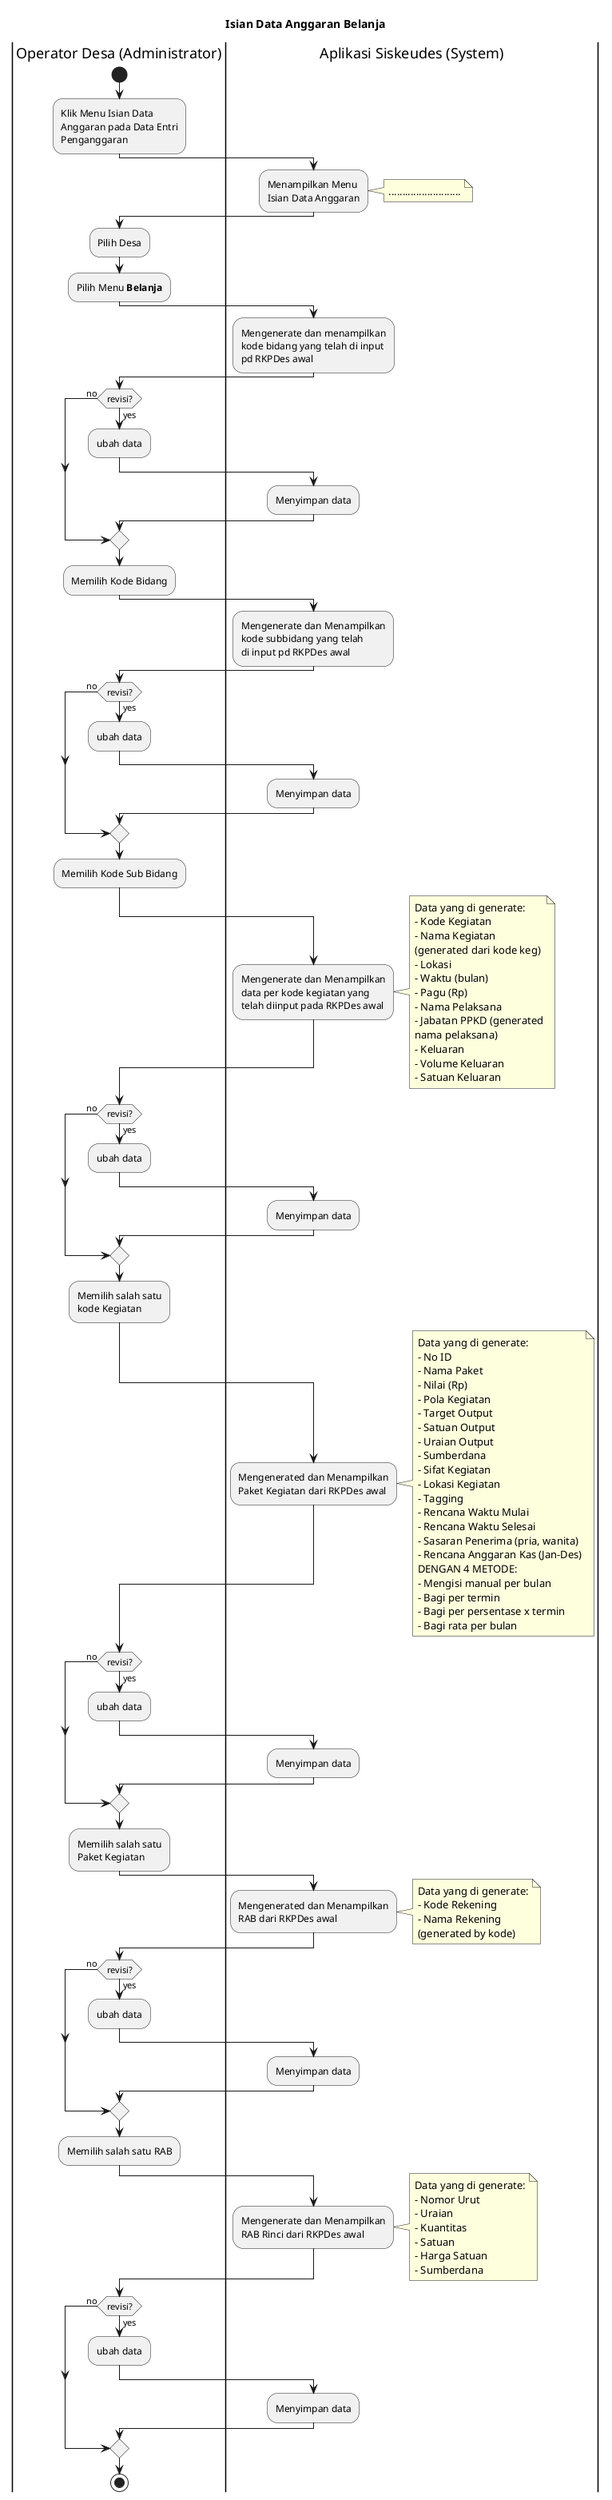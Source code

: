 @startuml
title "Isian Data Anggaran Belanja"
|Operator Desa (Administrator)|
start
:Klik Menu Isian Data
Anggaran pada Data Entri
Penganggaran;
|Aplikasi Siskeudes (System)|
:Menampilkan Menu
Isian Data Anggaran;
note right
    ..........................
end note
|Operator Desa (Administrator)|
:Pilih Desa;
:Pilih Menu **Belanja**;
|Aplikasi Siskeudes (System)|
:Mengenerate dan menampilkan
kode bidang yang telah di input
pd RKPDes awal;
|Operator Desa (Administrator)|
if (revisi?) then (yes)
    :ubah data;
    |Aplikasi Siskeudes (System)|
    :Menyimpan data;
else (no)
endif
|Operator Desa (Administrator)|
:Memilih Kode Bidang;
|Aplikasi Siskeudes (System)|
:Mengenerate dan Menampilkan
kode subbidang yang telah
di input pd RKPDes awal;
|Operator Desa (Administrator)|
if (revisi?) then (yes)
    :ubah data;
    |Aplikasi Siskeudes (System)|
    :Menyimpan data;
else (no)
endif
|Operator Desa (Administrator)|
:Memilih Kode Sub Bidang;
|Aplikasi Siskeudes (System)|
:Mengenerate dan Menampilkan
data per kode kegiatan yang
telah diinput pada RKPDes awal;
note right
    Data yang di generate:
    - Kode Kegiatan
    - Nama Kegiatan
    (generated dari kode keg)
    - Lokasi
    - Waktu (bulan)
    - Pagu (Rp)
    - Nama Pelaksana
    - Jabatan PPKD (generated
    nama pelaksana)
    - Keluaran
    - Volume Keluaran
    - Satuan Keluaran
end note
|Operator Desa (Administrator)|
if (revisi?) then (yes)
    :ubah data;
    |Aplikasi Siskeudes (System)|
    :Menyimpan data;

else (no)
endif
|Operator Desa (Administrator)|
:Memilih salah satu
kode Kegiatan;
|Aplikasi Siskeudes (System)|
:Mengenerated dan Menampilkan
Paket Kegiatan dari RKPDes awal;
note right
    Data yang di generate:
    - No ID
    - Nama Paket
    - Nilai (Rp)
    - Pola Kegiatan
    - Target Output
    - Satuan Output
    - Uraian Output
    - Sumberdana
    - Sifat Kegiatan
    - Lokasi Kegiatan
    - Tagging
    - Rencana Waktu Mulai
    - Rencana Waktu Selesai
    - Sasaran Penerima (pria, wanita)
    - Rencana Anggaran Kas (Jan-Des)
    DENGAN 4 METODE:
    - Mengisi manual per bulan
    - Bagi per termin
    - Bagi per persentase x termin
    - Bagi rata per bulan
end note
|Operator Desa (Administrator)|
if (revisi?) then (yes)
    :ubah data;
    |Aplikasi Siskeudes (System)|
    :Menyimpan data;
else (no)
endif
|Operator Desa (Administrator)|
:Memilih salah satu
Paket Kegiatan;
|Aplikasi Siskeudes (System)|
:Mengenerated dan Menampilkan
RAB dari RKPDes awal;
note right
    Data yang di generate:
    - Kode Rekening
    - Nama Rekening
    (generated by kode)
end note
|Operator Desa (Administrator)|
if (revisi?) then (yes)
    :ubah data;
    |Aplikasi Siskeudes (System)|
    :Menyimpan data;

else (no)
endif
|Operator Desa (Administrator)|
:Memilih salah satu RAB;
|Aplikasi Siskeudes (System)|
:Mengenerate dan Menampilkan
RAB Rinci dari RKPDes awal;
note right
    Data yang di generate:
    - Nomor Urut
    - Uraian
    - Kuantitas
    - Satuan
    - Harga Satuan
    - Sumberdana
end note
|Operator Desa (Administrator)|
if (revisi?) then (yes)
    :ubah data;
    |Aplikasi Siskeudes (System)|
    :Menyimpan data;

else (no)
endif
|Operator Desa (Administrator)|
stop
@enduml